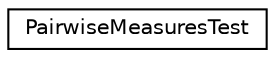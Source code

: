 digraph G
{
  edge [fontname="Helvetica",fontsize="10",labelfontname="Helvetica",labelfontsize="10"];
  node [fontname="Helvetica",fontsize="10",shape=record];
  rankdir="LR";
  Node1 [label="PairwiseMeasuresTest",height=0.2,width=0.4,color="black", fillcolor="white", style="filled",URL="$class_pairwise_measures_test.html"];
}

